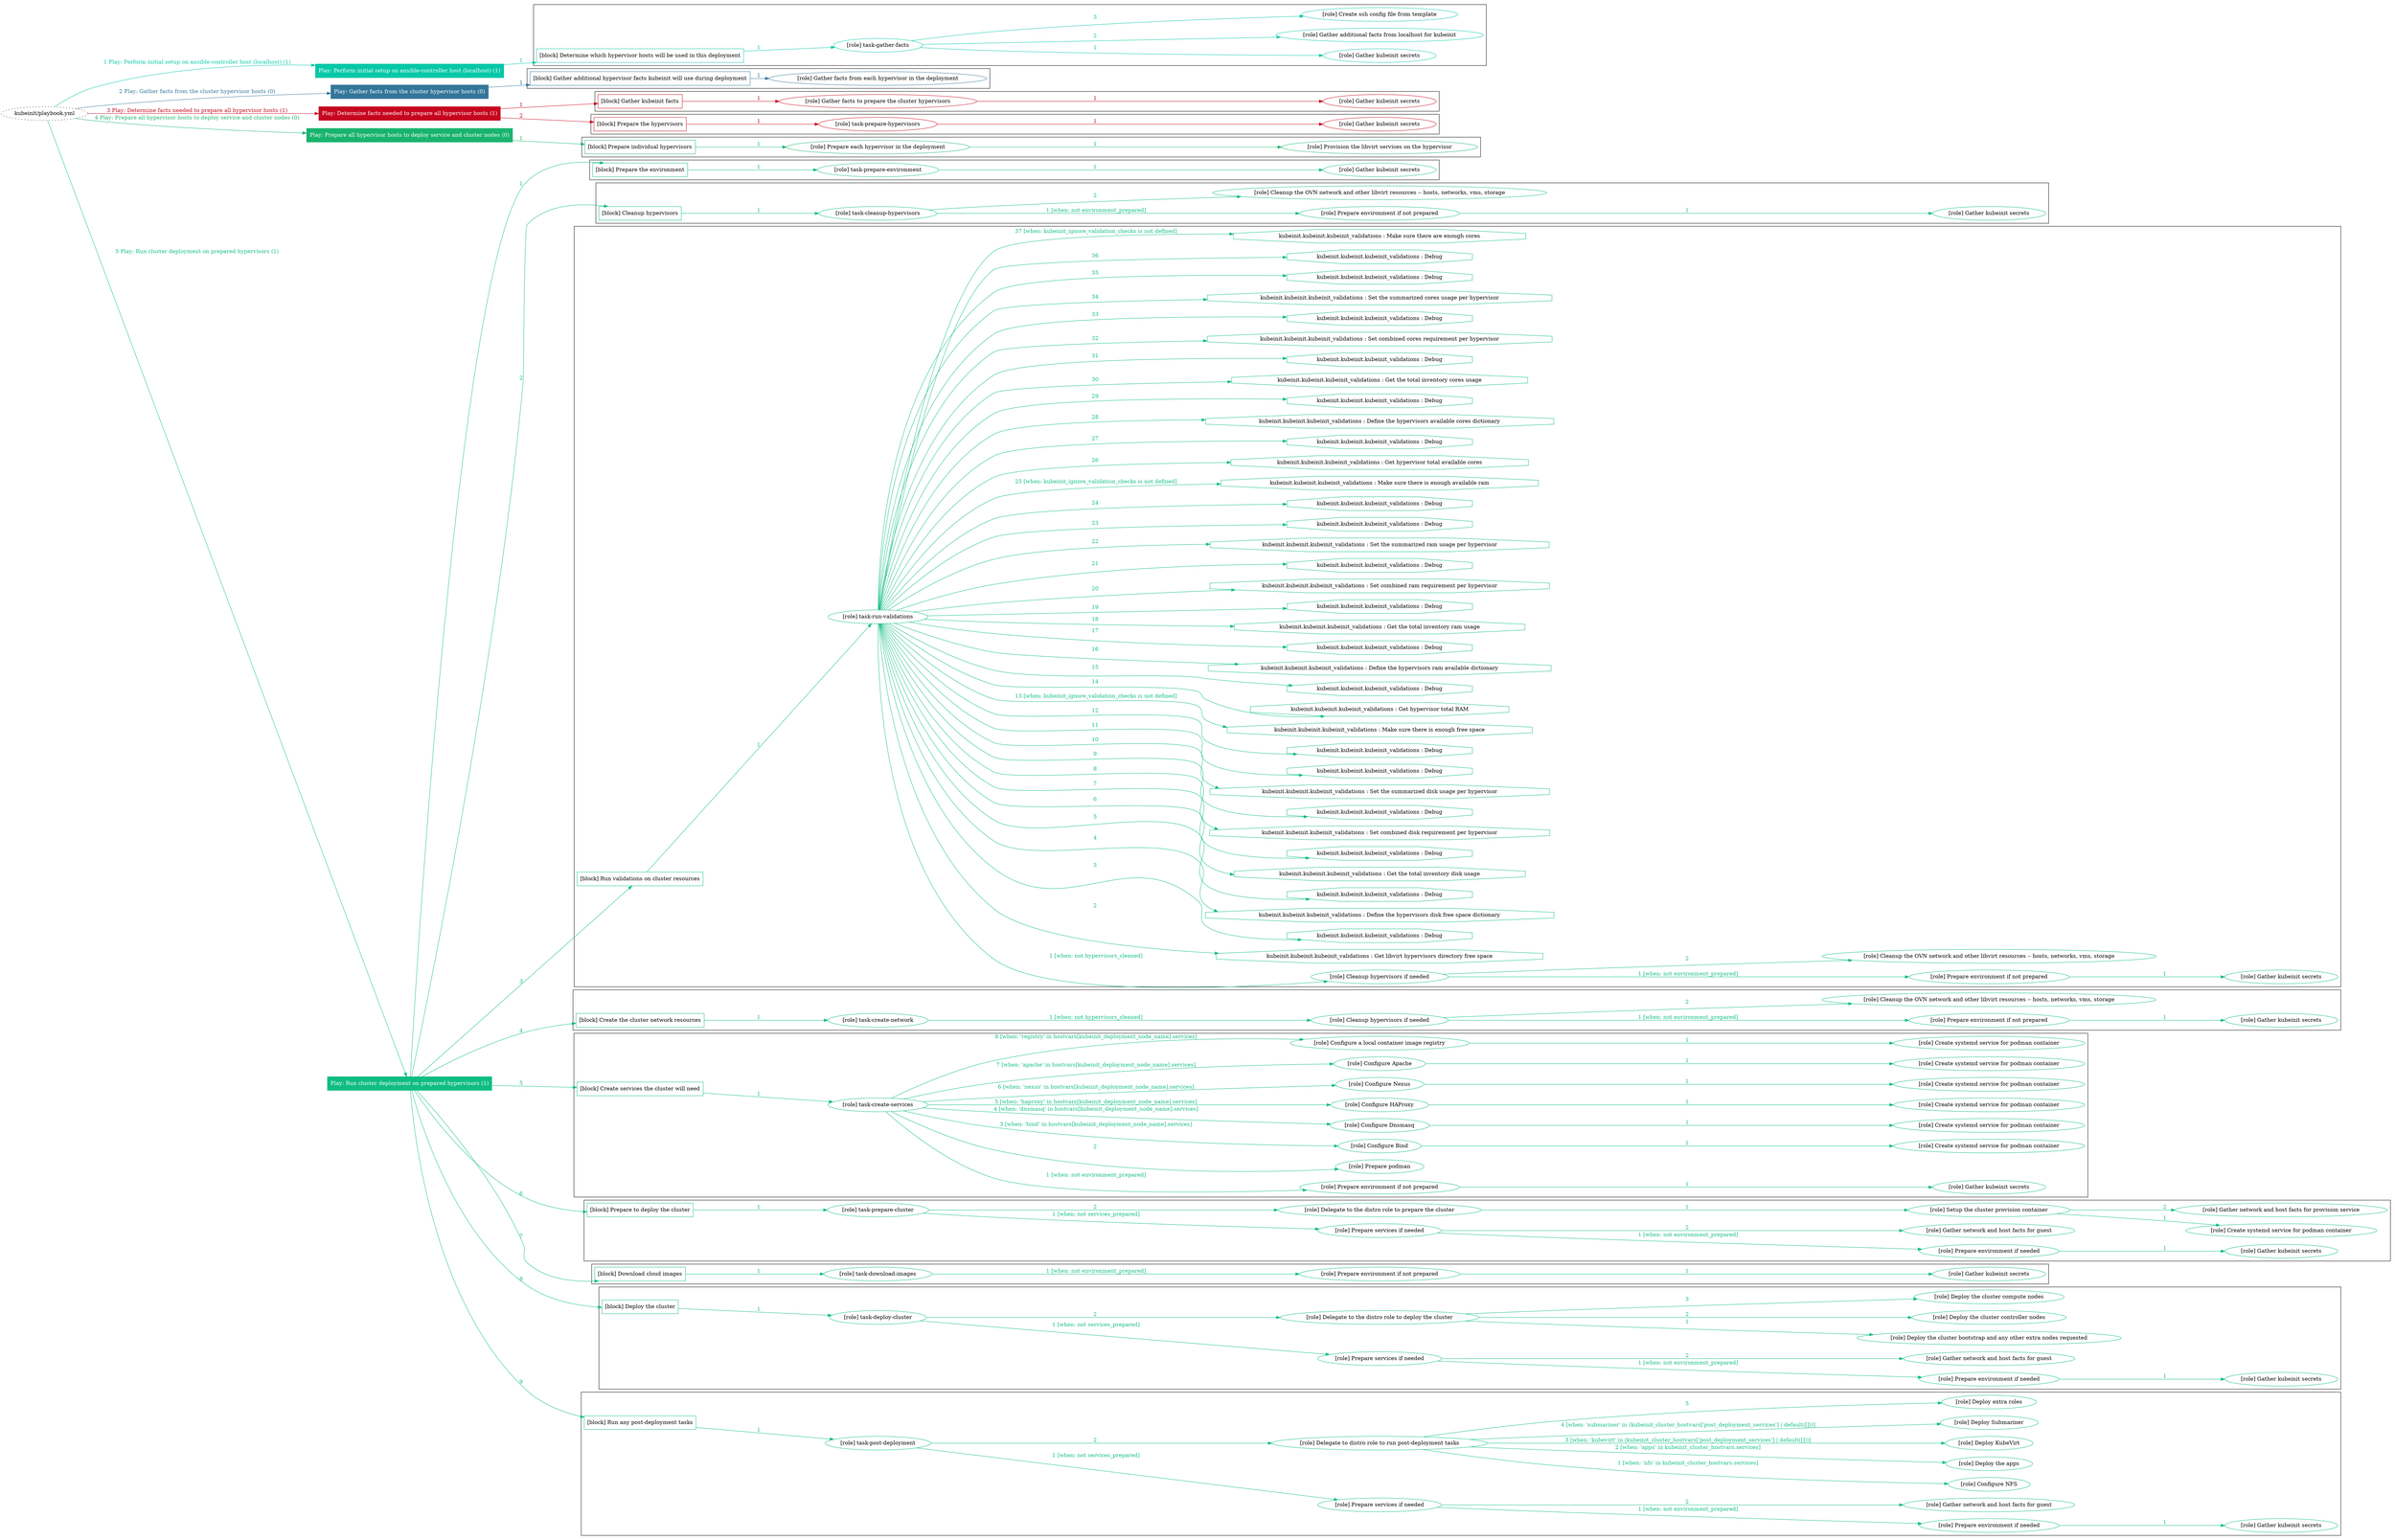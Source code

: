 digraph {
	graph [concentrate=true ordering=in rankdir=LR ratio=fill]
	edge [esep=5 sep=10]
	"kubeinit/playbook.yml" [URL="/home/runner/work/kubeinit/kubeinit/kubeinit/playbook.yml" id=playbook_c79a2188 style=dotted]
	"kubeinit/playbook.yml" -> play_89db158a [label="1 Play: Perform initial setup on ansible-controller host (localhost) (1)" color="#04c8a7" fontcolor="#04c8a7" id=edge_play_89db158a labeltooltip="1 Play: Perform initial setup on ansible-controller host (localhost) (1)" tooltip="1 Play: Perform initial setup on ansible-controller host (localhost) (1)"]
	subgraph "Play: Perform initial setup on ansible-controller host (localhost) (1)" {
		play_89db158a [label="Play: Perform initial setup on ansible-controller host (localhost) (1)" URL="/home/runner/work/kubeinit/kubeinit/kubeinit/playbook.yml" color="#04c8a7" fontcolor="#ffffff" id=play_89db158a shape=box style=filled tooltip=localhost]
		play_89db158a -> block_75fa6511 [label=1 color="#04c8a7" fontcolor="#04c8a7" id=edge_block_75fa6511 labeltooltip=1 tooltip=1]
		subgraph cluster_block_75fa6511 {
			block_75fa6511 [label="[block] Determine which hypervisor hosts will be used in this deployment" URL="/home/runner/work/kubeinit/kubeinit/kubeinit/playbook.yml" color="#04c8a7" id=block_75fa6511 labeltooltip="Determine which hypervisor hosts will be used in this deployment" shape=box tooltip="Determine which hypervisor hosts will be used in this deployment"]
			block_75fa6511 -> role_9e95b1e1 [label="1 " color="#04c8a7" fontcolor="#04c8a7" id=edge_role_9e95b1e1 labeltooltip="1 " tooltip="1 "]
			subgraph "task-gather-facts" {
				role_9e95b1e1 [label="[role] task-gather-facts" URL="/home/runner/work/kubeinit/kubeinit/kubeinit/playbook.yml" color="#04c8a7" id=role_9e95b1e1 tooltip="task-gather-facts"]
				role_9e95b1e1 -> role_3ba518ef [label="1 " color="#04c8a7" fontcolor="#04c8a7" id=edge_role_3ba518ef labeltooltip="1 " tooltip="1 "]
				subgraph "Gather kubeinit secrets" {
					role_3ba518ef [label="[role] Gather kubeinit secrets" URL="/home/runner/.ansible/collections/ansible_collections/kubeinit/kubeinit/roles/kubeinit_prepare/tasks/build_hypervisors_group.yml" color="#04c8a7" id=role_3ba518ef tooltip="Gather kubeinit secrets"]
				}
				role_9e95b1e1 -> role_c4e116e0 [label="2 " color="#04c8a7" fontcolor="#04c8a7" id=edge_role_c4e116e0 labeltooltip="2 " tooltip="2 "]
				subgraph "Gather additional facts from localhost for kubeinit" {
					role_c4e116e0 [label="[role] Gather additional facts from localhost for kubeinit" URL="/home/runner/.ansible/collections/ansible_collections/kubeinit/kubeinit/roles/kubeinit_prepare/tasks/build_hypervisors_group.yml" color="#04c8a7" id=role_c4e116e0 tooltip="Gather additional facts from localhost for kubeinit"]
				}
				role_9e95b1e1 -> role_b845bbaa [label="3 " color="#04c8a7" fontcolor="#04c8a7" id=edge_role_b845bbaa labeltooltip="3 " tooltip="3 "]
				subgraph "Create ssh config file from template" {
					role_b845bbaa [label="[role] Create ssh config file from template" URL="/home/runner/.ansible/collections/ansible_collections/kubeinit/kubeinit/roles/kubeinit_prepare/tasks/build_hypervisors_group.yml" color="#04c8a7" id=role_b845bbaa tooltip="Create ssh config file from template"]
				}
			}
		}
	}
	"kubeinit/playbook.yml" -> play_c59909d1 [label="2 Play: Gather facts from the cluster hypervisor hosts (0)" color="#337699" fontcolor="#337699" id=edge_play_c59909d1 labeltooltip="2 Play: Gather facts from the cluster hypervisor hosts (0)" tooltip="2 Play: Gather facts from the cluster hypervisor hosts (0)"]
	subgraph "Play: Gather facts from the cluster hypervisor hosts (0)" {
		play_c59909d1 [label="Play: Gather facts from the cluster hypervisor hosts (0)" URL="/home/runner/work/kubeinit/kubeinit/kubeinit/playbook.yml" color="#337699" fontcolor="#ffffff" id=play_c59909d1 shape=box style=filled tooltip="Play: Gather facts from the cluster hypervisor hosts (0)"]
		play_c59909d1 -> block_170e843d [label=1 color="#337699" fontcolor="#337699" id=edge_block_170e843d labeltooltip=1 tooltip=1]
		subgraph cluster_block_170e843d {
			block_170e843d [label="[block] Gather additional hypervisor facts kubeinit will use during deployment" URL="/home/runner/work/kubeinit/kubeinit/kubeinit/playbook.yml" color="#337699" id=block_170e843d labeltooltip="Gather additional hypervisor facts kubeinit will use during deployment" shape=box tooltip="Gather additional hypervisor facts kubeinit will use during deployment"]
			block_170e843d -> role_0b409550 [label="1 " color="#337699" fontcolor="#337699" id=edge_role_0b409550 labeltooltip="1 " tooltip="1 "]
			subgraph "Gather facts from each hypervisor in the deployment" {
				role_0b409550 [label="[role] Gather facts from each hypervisor in the deployment" URL="/home/runner/work/kubeinit/kubeinit/kubeinit/playbook.yml" color="#337699" id=role_0b409550 tooltip="Gather facts from each hypervisor in the deployment"]
			}
		}
	}
	"kubeinit/playbook.yml" -> play_db81e1cd [label="3 Play: Determine facts needed to prepare all hypervisor hosts (1)" color="#c6061e" fontcolor="#c6061e" id=edge_play_db81e1cd labeltooltip="3 Play: Determine facts needed to prepare all hypervisor hosts (1)" tooltip="3 Play: Determine facts needed to prepare all hypervisor hosts (1)"]
	subgraph "Play: Determine facts needed to prepare all hypervisor hosts (1)" {
		play_db81e1cd [label="Play: Determine facts needed to prepare all hypervisor hosts (1)" URL="/home/runner/work/kubeinit/kubeinit/kubeinit/playbook.yml" color="#c6061e" fontcolor="#ffffff" id=play_db81e1cd shape=box style=filled tooltip=localhost]
		play_db81e1cd -> block_eee28400 [label=1 color="#c6061e" fontcolor="#c6061e" id=edge_block_eee28400 labeltooltip=1 tooltip=1]
		subgraph cluster_block_eee28400 {
			block_eee28400 [label="[block] Gather kubeinit facts" URL="/home/runner/work/kubeinit/kubeinit/kubeinit/playbook.yml" color="#c6061e" id=block_eee28400 labeltooltip="Gather kubeinit facts" shape=box tooltip="Gather kubeinit facts"]
			block_eee28400 -> role_fef444d5 [label="1 " color="#c6061e" fontcolor="#c6061e" id=edge_role_fef444d5 labeltooltip="1 " tooltip="1 "]
			subgraph "Gather facts to prepare the cluster hypervisors" {
				role_fef444d5 [label="[role] Gather facts to prepare the cluster hypervisors" URL="/home/runner/work/kubeinit/kubeinit/kubeinit/playbook.yml" color="#c6061e" id=role_fef444d5 tooltip="Gather facts to prepare the cluster hypervisors"]
				role_fef444d5 -> role_f0740ca3 [label="1 " color="#c6061e" fontcolor="#c6061e" id=edge_role_f0740ca3 labeltooltip="1 " tooltip="1 "]
				subgraph "Gather kubeinit secrets" {
					role_f0740ca3 [label="[role] Gather kubeinit secrets" URL="/home/runner/.ansible/collections/ansible_collections/kubeinit/kubeinit/roles/kubeinit_prepare/tasks/gather_kubeinit_facts.yml" color="#c6061e" id=role_f0740ca3 tooltip="Gather kubeinit secrets"]
				}
			}
		}
		play_db81e1cd -> block_a9447959 [label=2 color="#c6061e" fontcolor="#c6061e" id=edge_block_a9447959 labeltooltip=2 tooltip=2]
		subgraph cluster_block_a9447959 {
			block_a9447959 [label="[block] Prepare the hypervisors" URL="/home/runner/work/kubeinit/kubeinit/kubeinit/playbook.yml" color="#c6061e" id=block_a9447959 labeltooltip="Prepare the hypervisors" shape=box tooltip="Prepare the hypervisors"]
			block_a9447959 -> role_3e374603 [label="1 " color="#c6061e" fontcolor="#c6061e" id=edge_role_3e374603 labeltooltip="1 " tooltip="1 "]
			subgraph "task-prepare-hypervisors" {
				role_3e374603 [label="[role] task-prepare-hypervisors" URL="/home/runner/work/kubeinit/kubeinit/kubeinit/playbook.yml" color="#c6061e" id=role_3e374603 tooltip="task-prepare-hypervisors"]
				role_3e374603 -> role_8d23c2a2 [label="1 " color="#c6061e" fontcolor="#c6061e" id=edge_role_8d23c2a2 labeltooltip="1 " tooltip="1 "]
				subgraph "Gather kubeinit secrets" {
					role_8d23c2a2 [label="[role] Gather kubeinit secrets" URL="/home/runner/.ansible/collections/ansible_collections/kubeinit/kubeinit/roles/kubeinit_prepare/tasks/gather_kubeinit_facts.yml" color="#c6061e" id=role_8d23c2a2 tooltip="Gather kubeinit secrets"]
				}
			}
		}
	}
	"kubeinit/playbook.yml" -> play_1a338f65 [label="4 Play: Prepare all hypervisor hosts to deploy service and cluster nodes (0)" color="#19b36d" fontcolor="#19b36d" id=edge_play_1a338f65 labeltooltip="4 Play: Prepare all hypervisor hosts to deploy service and cluster nodes (0)" tooltip="4 Play: Prepare all hypervisor hosts to deploy service and cluster nodes (0)"]
	subgraph "Play: Prepare all hypervisor hosts to deploy service and cluster nodes (0)" {
		play_1a338f65 [label="Play: Prepare all hypervisor hosts to deploy service and cluster nodes (0)" URL="/home/runner/work/kubeinit/kubeinit/kubeinit/playbook.yml" color="#19b36d" fontcolor="#ffffff" id=play_1a338f65 shape=box style=filled tooltip="Play: Prepare all hypervisor hosts to deploy service and cluster nodes (0)"]
		play_1a338f65 -> block_a5101be1 [label=1 color="#19b36d" fontcolor="#19b36d" id=edge_block_a5101be1 labeltooltip=1 tooltip=1]
		subgraph cluster_block_a5101be1 {
			block_a5101be1 [label="[block] Prepare individual hypervisors" URL="/home/runner/work/kubeinit/kubeinit/kubeinit/playbook.yml" color="#19b36d" id=block_a5101be1 labeltooltip="Prepare individual hypervisors" shape=box tooltip="Prepare individual hypervisors"]
			block_a5101be1 -> role_00edfd84 [label="1 " color="#19b36d" fontcolor="#19b36d" id=edge_role_00edfd84 labeltooltip="1 " tooltip="1 "]
			subgraph "Prepare each hypervisor in the deployment" {
				role_00edfd84 [label="[role] Prepare each hypervisor in the deployment" URL="/home/runner/work/kubeinit/kubeinit/kubeinit/playbook.yml" color="#19b36d" id=role_00edfd84 tooltip="Prepare each hypervisor in the deployment"]
				role_00edfd84 -> role_56abb919 [label="1 " color="#19b36d" fontcolor="#19b36d" id=edge_role_56abb919 labeltooltip="1 " tooltip="1 "]
				subgraph "Provision the libvirt services on the hypervisor" {
					role_56abb919 [label="[role] Provision the libvirt services on the hypervisor" URL="/home/runner/.ansible/collections/ansible_collections/kubeinit/kubeinit/roles/kubeinit_prepare/tasks/prepare_hypervisor.yml" color="#19b36d" id=role_56abb919 tooltip="Provision the libvirt services on the hypervisor"]
				}
			}
		}
	}
	"kubeinit/playbook.yml" -> play_49372781 [label="5 Play: Run cluster deployment on prepared hypervisors (1)" color="#0fbd81" fontcolor="#0fbd81" id=edge_play_49372781 labeltooltip="5 Play: Run cluster deployment on prepared hypervisors (1)" tooltip="5 Play: Run cluster deployment on prepared hypervisors (1)"]
	subgraph "Play: Run cluster deployment on prepared hypervisors (1)" {
		play_49372781 [label="Play: Run cluster deployment on prepared hypervisors (1)" URL="/home/runner/work/kubeinit/kubeinit/kubeinit/playbook.yml" color="#0fbd81" fontcolor="#ffffff" id=play_49372781 shape=box style=filled tooltip=localhost]
		play_49372781 -> block_5828fb13 [label=1 color="#0fbd81" fontcolor="#0fbd81" id=edge_block_5828fb13 labeltooltip=1 tooltip=1]
		subgraph cluster_block_5828fb13 {
			block_5828fb13 [label="[block] Prepare the environment" URL="/home/runner/work/kubeinit/kubeinit/kubeinit/playbook.yml" color="#0fbd81" id=block_5828fb13 labeltooltip="Prepare the environment" shape=box tooltip="Prepare the environment"]
			block_5828fb13 -> role_97e6b997 [label="1 " color="#0fbd81" fontcolor="#0fbd81" id=edge_role_97e6b997 labeltooltip="1 " tooltip="1 "]
			subgraph "task-prepare-environment" {
				role_97e6b997 [label="[role] task-prepare-environment" URL="/home/runner/work/kubeinit/kubeinit/kubeinit/playbook.yml" color="#0fbd81" id=role_97e6b997 tooltip="task-prepare-environment"]
				role_97e6b997 -> role_4ef04fc4 [label="1 " color="#0fbd81" fontcolor="#0fbd81" id=edge_role_4ef04fc4 labeltooltip="1 " tooltip="1 "]
				subgraph "Gather kubeinit secrets" {
					role_4ef04fc4 [label="[role] Gather kubeinit secrets" URL="/home/runner/.ansible/collections/ansible_collections/kubeinit/kubeinit/roles/kubeinit_prepare/tasks/gather_kubeinit_facts.yml" color="#0fbd81" id=role_4ef04fc4 tooltip="Gather kubeinit secrets"]
				}
			}
		}
		play_49372781 -> block_19bdd178 [label=2 color="#0fbd81" fontcolor="#0fbd81" id=edge_block_19bdd178 labeltooltip=2 tooltip=2]
		subgraph cluster_block_19bdd178 {
			block_19bdd178 [label="[block] Cleanup hypervisors" URL="/home/runner/work/kubeinit/kubeinit/kubeinit/playbook.yml" color="#0fbd81" id=block_19bdd178 labeltooltip="Cleanup hypervisors" shape=box tooltip="Cleanup hypervisors"]
			block_19bdd178 -> role_02514760 [label="1 " color="#0fbd81" fontcolor="#0fbd81" id=edge_role_02514760 labeltooltip="1 " tooltip="1 "]
			subgraph "task-cleanup-hypervisors" {
				role_02514760 [label="[role] task-cleanup-hypervisors" URL="/home/runner/work/kubeinit/kubeinit/kubeinit/playbook.yml" color="#0fbd81" id=role_02514760 tooltip="task-cleanup-hypervisors"]
				role_02514760 -> role_807d4b48 [label="1 [when: not environment_prepared]" color="#0fbd81" fontcolor="#0fbd81" id=edge_role_807d4b48 labeltooltip="1 [when: not environment_prepared]" tooltip="1 [when: not environment_prepared]"]
				subgraph "Prepare environment if not prepared" {
					role_807d4b48 [label="[role] Prepare environment if not prepared" URL="/home/runner/.ansible/collections/ansible_collections/kubeinit/kubeinit/roles/kubeinit_prepare/tasks/cleanup_hypervisors.yml" color="#0fbd81" id=role_807d4b48 tooltip="Prepare environment if not prepared"]
					role_807d4b48 -> role_e90afa66 [label="1 " color="#0fbd81" fontcolor="#0fbd81" id=edge_role_e90afa66 labeltooltip="1 " tooltip="1 "]
					subgraph "Gather kubeinit secrets" {
						role_e90afa66 [label="[role] Gather kubeinit secrets" URL="/home/runner/.ansible/collections/ansible_collections/kubeinit/kubeinit/roles/kubeinit_prepare/tasks/gather_kubeinit_facts.yml" color="#0fbd81" id=role_e90afa66 tooltip="Gather kubeinit secrets"]
					}
				}
				role_02514760 -> role_9264d0dc [label="2 " color="#0fbd81" fontcolor="#0fbd81" id=edge_role_9264d0dc labeltooltip="2 " tooltip="2 "]
				subgraph "Cleanup the OVN network and other libvirt resources -- hosts, networks, vms, storage" {
					role_9264d0dc [label="[role] Cleanup the OVN network and other libvirt resources -- hosts, networks, vms, storage" URL="/home/runner/.ansible/collections/ansible_collections/kubeinit/kubeinit/roles/kubeinit_prepare/tasks/cleanup_hypervisors.yml" color="#0fbd81" id=role_9264d0dc tooltip="Cleanup the OVN network and other libvirt resources -- hosts, networks, vms, storage"]
				}
			}
		}
		play_49372781 -> block_ac2d1385 [label=3 color="#0fbd81" fontcolor="#0fbd81" id=edge_block_ac2d1385 labeltooltip=3 tooltip=3]
		subgraph cluster_block_ac2d1385 {
			block_ac2d1385 [label="[block] Run validations on cluster resources" URL="/home/runner/work/kubeinit/kubeinit/kubeinit/playbook.yml" color="#0fbd81" id=block_ac2d1385 labeltooltip="Run validations on cluster resources" shape=box tooltip="Run validations on cluster resources"]
			block_ac2d1385 -> role_1476a16f [label="1 " color="#0fbd81" fontcolor="#0fbd81" id=edge_role_1476a16f labeltooltip="1 " tooltip="1 "]
			subgraph "task-run-validations" {
				role_1476a16f [label="[role] task-run-validations" URL="/home/runner/work/kubeinit/kubeinit/kubeinit/playbook.yml" color="#0fbd81" id=role_1476a16f tooltip="task-run-validations"]
				role_1476a16f -> role_dae69693 [label="1 [when: not hypervisors_cleaned]" color="#0fbd81" fontcolor="#0fbd81" id=edge_role_dae69693 labeltooltip="1 [when: not hypervisors_cleaned]" tooltip="1 [when: not hypervisors_cleaned]"]
				subgraph "Cleanup hypervisors if needed" {
					role_dae69693 [label="[role] Cleanup hypervisors if needed" URL="/home/runner/.ansible/collections/ansible_collections/kubeinit/kubeinit/roles/kubeinit_validations/tasks/main.yml" color="#0fbd81" id=role_dae69693 tooltip="Cleanup hypervisors if needed"]
					role_dae69693 -> role_41774e5a [label="1 [when: not environment_prepared]" color="#0fbd81" fontcolor="#0fbd81" id=edge_role_41774e5a labeltooltip="1 [when: not environment_prepared]" tooltip="1 [when: not environment_prepared]"]
					subgraph "Prepare environment if not prepared" {
						role_41774e5a [label="[role] Prepare environment if not prepared" URL="/home/runner/.ansible/collections/ansible_collections/kubeinit/kubeinit/roles/kubeinit_prepare/tasks/cleanup_hypervisors.yml" color="#0fbd81" id=role_41774e5a tooltip="Prepare environment if not prepared"]
						role_41774e5a -> role_9f7183c2 [label="1 " color="#0fbd81" fontcolor="#0fbd81" id=edge_role_9f7183c2 labeltooltip="1 " tooltip="1 "]
						subgraph "Gather kubeinit secrets" {
							role_9f7183c2 [label="[role] Gather kubeinit secrets" URL="/home/runner/.ansible/collections/ansible_collections/kubeinit/kubeinit/roles/kubeinit_prepare/tasks/gather_kubeinit_facts.yml" color="#0fbd81" id=role_9f7183c2 tooltip="Gather kubeinit secrets"]
						}
					}
					role_dae69693 -> role_728598fc [label="2 " color="#0fbd81" fontcolor="#0fbd81" id=edge_role_728598fc labeltooltip="2 " tooltip="2 "]
					subgraph "Cleanup the OVN network and other libvirt resources -- hosts, networks, vms, storage" {
						role_728598fc [label="[role] Cleanup the OVN network and other libvirt resources -- hosts, networks, vms, storage" URL="/home/runner/.ansible/collections/ansible_collections/kubeinit/kubeinit/roles/kubeinit_prepare/tasks/cleanup_hypervisors.yml" color="#0fbd81" id=role_728598fc tooltip="Cleanup the OVN network and other libvirt resources -- hosts, networks, vms, storage"]
					}
				}
				task_a117c3ba [label="kubeinit.kubeinit.kubeinit_validations : Get libvirt hypervisors directory free space" URL="/home/runner/.ansible/collections/ansible_collections/kubeinit/kubeinit/roles/kubeinit_validations/tasks/10_libvirt_free_space.yml" color="#0fbd81" id=task_a117c3ba shape=octagon tooltip="kubeinit.kubeinit.kubeinit_validations : Get libvirt hypervisors directory free space"]
				role_1476a16f -> task_a117c3ba [label="2 " color="#0fbd81" fontcolor="#0fbd81" id=edge_task_a117c3ba labeltooltip="2 " tooltip="2 "]
				task_bd41c974 [label="kubeinit.kubeinit.kubeinit_validations : Debug" URL="/home/runner/.ansible/collections/ansible_collections/kubeinit/kubeinit/roles/kubeinit_validations/tasks/10_libvirt_free_space.yml" color="#0fbd81" id=task_bd41c974 shape=octagon tooltip="kubeinit.kubeinit.kubeinit_validations : Debug"]
				role_1476a16f -> task_bd41c974 [label="3 " color="#0fbd81" fontcolor="#0fbd81" id=edge_task_bd41c974 labeltooltip="3 " tooltip="3 "]
				task_c1266cad [label="kubeinit.kubeinit.kubeinit_validations : Define the hypervisors disk free space dictionary" URL="/home/runner/.ansible/collections/ansible_collections/kubeinit/kubeinit/roles/kubeinit_validations/tasks/10_libvirt_free_space.yml" color="#0fbd81" id=task_c1266cad shape=octagon tooltip="kubeinit.kubeinit.kubeinit_validations : Define the hypervisors disk free space dictionary"]
				role_1476a16f -> task_c1266cad [label="4 " color="#0fbd81" fontcolor="#0fbd81" id=edge_task_c1266cad labeltooltip="4 " tooltip="4 "]
				task_ded841c8 [label="kubeinit.kubeinit.kubeinit_validations : Debug" URL="/home/runner/.ansible/collections/ansible_collections/kubeinit/kubeinit/roles/kubeinit_validations/tasks/10_libvirt_free_space.yml" color="#0fbd81" id=task_ded841c8 shape=octagon tooltip="kubeinit.kubeinit.kubeinit_validations : Debug"]
				role_1476a16f -> task_ded841c8 [label="5 " color="#0fbd81" fontcolor="#0fbd81" id=edge_task_ded841c8 labeltooltip="5 " tooltip="5 "]
				task_80437b3d [label="kubeinit.kubeinit.kubeinit_validations : Get the total inventory disk usage" URL="/home/runner/.ansible/collections/ansible_collections/kubeinit/kubeinit/roles/kubeinit_validations/tasks/10_libvirt_free_space.yml" color="#0fbd81" id=task_80437b3d shape=octagon tooltip="kubeinit.kubeinit.kubeinit_validations : Get the total inventory disk usage"]
				role_1476a16f -> task_80437b3d [label="6 " color="#0fbd81" fontcolor="#0fbd81" id=edge_task_80437b3d labeltooltip="6 " tooltip="6 "]
				task_32d26529 [label="kubeinit.kubeinit.kubeinit_validations : Debug" URL="/home/runner/.ansible/collections/ansible_collections/kubeinit/kubeinit/roles/kubeinit_validations/tasks/10_libvirt_free_space.yml" color="#0fbd81" id=task_32d26529 shape=octagon tooltip="kubeinit.kubeinit.kubeinit_validations : Debug"]
				role_1476a16f -> task_32d26529 [label="7 " color="#0fbd81" fontcolor="#0fbd81" id=edge_task_32d26529 labeltooltip="7 " tooltip="7 "]
				task_4574791c [label="kubeinit.kubeinit.kubeinit_validations : Set combined disk requirement per hypervisor" URL="/home/runner/.ansible/collections/ansible_collections/kubeinit/kubeinit/roles/kubeinit_validations/tasks/10_libvirt_free_space.yml" color="#0fbd81" id=task_4574791c shape=octagon tooltip="kubeinit.kubeinit.kubeinit_validations : Set combined disk requirement per hypervisor"]
				role_1476a16f -> task_4574791c [label="8 " color="#0fbd81" fontcolor="#0fbd81" id=edge_task_4574791c labeltooltip="8 " tooltip="8 "]
				task_39615313 [label="kubeinit.kubeinit.kubeinit_validations : Debug" URL="/home/runner/.ansible/collections/ansible_collections/kubeinit/kubeinit/roles/kubeinit_validations/tasks/10_libvirt_free_space.yml" color="#0fbd81" id=task_39615313 shape=octagon tooltip="kubeinit.kubeinit.kubeinit_validations : Debug"]
				role_1476a16f -> task_39615313 [label="9 " color="#0fbd81" fontcolor="#0fbd81" id=edge_task_39615313 labeltooltip="9 " tooltip="9 "]
				task_f227b0ea [label="kubeinit.kubeinit.kubeinit_validations : Set the summarized disk usage per hypervisor" URL="/home/runner/.ansible/collections/ansible_collections/kubeinit/kubeinit/roles/kubeinit_validations/tasks/10_libvirt_free_space.yml" color="#0fbd81" id=task_f227b0ea shape=octagon tooltip="kubeinit.kubeinit.kubeinit_validations : Set the summarized disk usage per hypervisor"]
				role_1476a16f -> task_f227b0ea [label="10 " color="#0fbd81" fontcolor="#0fbd81" id=edge_task_f227b0ea labeltooltip="10 " tooltip="10 "]
				task_b4b196c3 [label="kubeinit.kubeinit.kubeinit_validations : Debug" URL="/home/runner/.ansible/collections/ansible_collections/kubeinit/kubeinit/roles/kubeinit_validations/tasks/10_libvirt_free_space.yml" color="#0fbd81" id=task_b4b196c3 shape=octagon tooltip="kubeinit.kubeinit.kubeinit_validations : Debug"]
				role_1476a16f -> task_b4b196c3 [label="11 " color="#0fbd81" fontcolor="#0fbd81" id=edge_task_b4b196c3 labeltooltip="11 " tooltip="11 "]
				task_370aeac6 [label="kubeinit.kubeinit.kubeinit_validations : Debug" URL="/home/runner/.ansible/collections/ansible_collections/kubeinit/kubeinit/roles/kubeinit_validations/tasks/10_libvirt_free_space.yml" color="#0fbd81" id=task_370aeac6 shape=octagon tooltip="kubeinit.kubeinit.kubeinit_validations : Debug"]
				role_1476a16f -> task_370aeac6 [label="12 " color="#0fbd81" fontcolor="#0fbd81" id=edge_task_370aeac6 labeltooltip="12 " tooltip="12 "]
				task_f4f93e5b [label="kubeinit.kubeinit.kubeinit_validations : Make sure there is enough free space" URL="/home/runner/.ansible/collections/ansible_collections/kubeinit/kubeinit/roles/kubeinit_validations/tasks/10_libvirt_free_space.yml" color="#0fbd81" id=task_f4f93e5b shape=octagon tooltip="kubeinit.kubeinit.kubeinit_validations : Make sure there is enough free space"]
				role_1476a16f -> task_f4f93e5b [label="13 [when: kubeinit_ignore_validation_checks is not defined]" color="#0fbd81" fontcolor="#0fbd81" id=edge_task_f4f93e5b labeltooltip="13 [when: kubeinit_ignore_validation_checks is not defined]" tooltip="13 [when: kubeinit_ignore_validation_checks is not defined]"]
				task_d2f186e7 [label="kubeinit.kubeinit.kubeinit_validations : Get hypervisor total RAM" URL="/home/runner/.ansible/collections/ansible_collections/kubeinit/kubeinit/roles/kubeinit_validations/tasks/20_libvirt_available_ram.yml" color="#0fbd81" id=task_d2f186e7 shape=octagon tooltip="kubeinit.kubeinit.kubeinit_validations : Get hypervisor total RAM"]
				role_1476a16f -> task_d2f186e7 [label="14 " color="#0fbd81" fontcolor="#0fbd81" id=edge_task_d2f186e7 labeltooltip="14 " tooltip="14 "]
				task_bb0db529 [label="kubeinit.kubeinit.kubeinit_validations : Debug" URL="/home/runner/.ansible/collections/ansible_collections/kubeinit/kubeinit/roles/kubeinit_validations/tasks/20_libvirt_available_ram.yml" color="#0fbd81" id=task_bb0db529 shape=octagon tooltip="kubeinit.kubeinit.kubeinit_validations : Debug"]
				role_1476a16f -> task_bb0db529 [label="15 " color="#0fbd81" fontcolor="#0fbd81" id=edge_task_bb0db529 labeltooltip="15 " tooltip="15 "]
				task_cde645b9 [label="kubeinit.kubeinit.kubeinit_validations : Define the hypervisors ram available dictionary" URL="/home/runner/.ansible/collections/ansible_collections/kubeinit/kubeinit/roles/kubeinit_validations/tasks/20_libvirt_available_ram.yml" color="#0fbd81" id=task_cde645b9 shape=octagon tooltip="kubeinit.kubeinit.kubeinit_validations : Define the hypervisors ram available dictionary"]
				role_1476a16f -> task_cde645b9 [label="16 " color="#0fbd81" fontcolor="#0fbd81" id=edge_task_cde645b9 labeltooltip="16 " tooltip="16 "]
				task_330dbc41 [label="kubeinit.kubeinit.kubeinit_validations : Debug" URL="/home/runner/.ansible/collections/ansible_collections/kubeinit/kubeinit/roles/kubeinit_validations/tasks/20_libvirt_available_ram.yml" color="#0fbd81" id=task_330dbc41 shape=octagon tooltip="kubeinit.kubeinit.kubeinit_validations : Debug"]
				role_1476a16f -> task_330dbc41 [label="17 " color="#0fbd81" fontcolor="#0fbd81" id=edge_task_330dbc41 labeltooltip="17 " tooltip="17 "]
				task_29ab70f3 [label="kubeinit.kubeinit.kubeinit_validations : Get the total inventory ram usage" URL="/home/runner/.ansible/collections/ansible_collections/kubeinit/kubeinit/roles/kubeinit_validations/tasks/20_libvirt_available_ram.yml" color="#0fbd81" id=task_29ab70f3 shape=octagon tooltip="kubeinit.kubeinit.kubeinit_validations : Get the total inventory ram usage"]
				role_1476a16f -> task_29ab70f3 [label="18 " color="#0fbd81" fontcolor="#0fbd81" id=edge_task_29ab70f3 labeltooltip="18 " tooltip="18 "]
				task_4b9fbccb [label="kubeinit.kubeinit.kubeinit_validations : Debug" URL="/home/runner/.ansible/collections/ansible_collections/kubeinit/kubeinit/roles/kubeinit_validations/tasks/20_libvirt_available_ram.yml" color="#0fbd81" id=task_4b9fbccb shape=octagon tooltip="kubeinit.kubeinit.kubeinit_validations : Debug"]
				role_1476a16f -> task_4b9fbccb [label="19 " color="#0fbd81" fontcolor="#0fbd81" id=edge_task_4b9fbccb labeltooltip="19 " tooltip="19 "]
				task_0bdad15f [label="kubeinit.kubeinit.kubeinit_validations : Set combined ram requirement per hypervisor" URL="/home/runner/.ansible/collections/ansible_collections/kubeinit/kubeinit/roles/kubeinit_validations/tasks/20_libvirt_available_ram.yml" color="#0fbd81" id=task_0bdad15f shape=octagon tooltip="kubeinit.kubeinit.kubeinit_validations : Set combined ram requirement per hypervisor"]
				role_1476a16f -> task_0bdad15f [label="20 " color="#0fbd81" fontcolor="#0fbd81" id=edge_task_0bdad15f labeltooltip="20 " tooltip="20 "]
				task_4385f9c4 [label="kubeinit.kubeinit.kubeinit_validations : Debug" URL="/home/runner/.ansible/collections/ansible_collections/kubeinit/kubeinit/roles/kubeinit_validations/tasks/20_libvirt_available_ram.yml" color="#0fbd81" id=task_4385f9c4 shape=octagon tooltip="kubeinit.kubeinit.kubeinit_validations : Debug"]
				role_1476a16f -> task_4385f9c4 [label="21 " color="#0fbd81" fontcolor="#0fbd81" id=edge_task_4385f9c4 labeltooltip="21 " tooltip="21 "]
				task_1f1f0f57 [label="kubeinit.kubeinit.kubeinit_validations : Set the summarized ram usage per hypervisor" URL="/home/runner/.ansible/collections/ansible_collections/kubeinit/kubeinit/roles/kubeinit_validations/tasks/20_libvirt_available_ram.yml" color="#0fbd81" id=task_1f1f0f57 shape=octagon tooltip="kubeinit.kubeinit.kubeinit_validations : Set the summarized ram usage per hypervisor"]
				role_1476a16f -> task_1f1f0f57 [label="22 " color="#0fbd81" fontcolor="#0fbd81" id=edge_task_1f1f0f57 labeltooltip="22 " tooltip="22 "]
				task_730f4929 [label="kubeinit.kubeinit.kubeinit_validations : Debug" URL="/home/runner/.ansible/collections/ansible_collections/kubeinit/kubeinit/roles/kubeinit_validations/tasks/20_libvirt_available_ram.yml" color="#0fbd81" id=task_730f4929 shape=octagon tooltip="kubeinit.kubeinit.kubeinit_validations : Debug"]
				role_1476a16f -> task_730f4929 [label="23 " color="#0fbd81" fontcolor="#0fbd81" id=edge_task_730f4929 labeltooltip="23 " tooltip="23 "]
				task_d8860572 [label="kubeinit.kubeinit.kubeinit_validations : Debug" URL="/home/runner/.ansible/collections/ansible_collections/kubeinit/kubeinit/roles/kubeinit_validations/tasks/20_libvirt_available_ram.yml" color="#0fbd81" id=task_d8860572 shape=octagon tooltip="kubeinit.kubeinit.kubeinit_validations : Debug"]
				role_1476a16f -> task_d8860572 [label="24 " color="#0fbd81" fontcolor="#0fbd81" id=edge_task_d8860572 labeltooltip="24 " tooltip="24 "]
				task_72adb7d1 [label="kubeinit.kubeinit.kubeinit_validations : Make sure there is enough available ram" URL="/home/runner/.ansible/collections/ansible_collections/kubeinit/kubeinit/roles/kubeinit_validations/tasks/20_libvirt_available_ram.yml" color="#0fbd81" id=task_72adb7d1 shape=octagon tooltip="kubeinit.kubeinit.kubeinit_validations : Make sure there is enough available ram"]
				role_1476a16f -> task_72adb7d1 [label="25 [when: kubeinit_ignore_validation_checks is not defined]" color="#0fbd81" fontcolor="#0fbd81" id=edge_task_72adb7d1 labeltooltip="25 [when: kubeinit_ignore_validation_checks is not defined]" tooltip="25 [when: kubeinit_ignore_validation_checks is not defined]"]
				task_4c519b40 [label="kubeinit.kubeinit.kubeinit_validations : Get hypervisor total available cores" URL="/home/runner/.ansible/collections/ansible_collections/kubeinit/kubeinit/roles/kubeinit_validations/tasks/30_libvirt_check_cpu_cores.yml" color="#0fbd81" id=task_4c519b40 shape=octagon tooltip="kubeinit.kubeinit.kubeinit_validations : Get hypervisor total available cores"]
				role_1476a16f -> task_4c519b40 [label="26 " color="#0fbd81" fontcolor="#0fbd81" id=edge_task_4c519b40 labeltooltip="26 " tooltip="26 "]
				task_a5c19298 [label="kubeinit.kubeinit.kubeinit_validations : Debug" URL="/home/runner/.ansible/collections/ansible_collections/kubeinit/kubeinit/roles/kubeinit_validations/tasks/30_libvirt_check_cpu_cores.yml" color="#0fbd81" id=task_a5c19298 shape=octagon tooltip="kubeinit.kubeinit.kubeinit_validations : Debug"]
				role_1476a16f -> task_a5c19298 [label="27 " color="#0fbd81" fontcolor="#0fbd81" id=edge_task_a5c19298 labeltooltip="27 " tooltip="27 "]
				task_3939fc45 [label="kubeinit.kubeinit.kubeinit_validations : Define the hypervisors available cores dictionary" URL="/home/runner/.ansible/collections/ansible_collections/kubeinit/kubeinit/roles/kubeinit_validations/tasks/30_libvirt_check_cpu_cores.yml" color="#0fbd81" id=task_3939fc45 shape=octagon tooltip="kubeinit.kubeinit.kubeinit_validations : Define the hypervisors available cores dictionary"]
				role_1476a16f -> task_3939fc45 [label="28 " color="#0fbd81" fontcolor="#0fbd81" id=edge_task_3939fc45 labeltooltip="28 " tooltip="28 "]
				task_e91e7180 [label="kubeinit.kubeinit.kubeinit_validations : Debug" URL="/home/runner/.ansible/collections/ansible_collections/kubeinit/kubeinit/roles/kubeinit_validations/tasks/30_libvirt_check_cpu_cores.yml" color="#0fbd81" id=task_e91e7180 shape=octagon tooltip="kubeinit.kubeinit.kubeinit_validations : Debug"]
				role_1476a16f -> task_e91e7180 [label="29 " color="#0fbd81" fontcolor="#0fbd81" id=edge_task_e91e7180 labeltooltip="29 " tooltip="29 "]
				task_60afb9c5 [label="kubeinit.kubeinit.kubeinit_validations : Get the total inventory cores usage" URL="/home/runner/.ansible/collections/ansible_collections/kubeinit/kubeinit/roles/kubeinit_validations/tasks/30_libvirt_check_cpu_cores.yml" color="#0fbd81" id=task_60afb9c5 shape=octagon tooltip="kubeinit.kubeinit.kubeinit_validations : Get the total inventory cores usage"]
				role_1476a16f -> task_60afb9c5 [label="30 " color="#0fbd81" fontcolor="#0fbd81" id=edge_task_60afb9c5 labeltooltip="30 " tooltip="30 "]
				task_0363e1cb [label="kubeinit.kubeinit.kubeinit_validations : Debug" URL="/home/runner/.ansible/collections/ansible_collections/kubeinit/kubeinit/roles/kubeinit_validations/tasks/30_libvirt_check_cpu_cores.yml" color="#0fbd81" id=task_0363e1cb shape=octagon tooltip="kubeinit.kubeinit.kubeinit_validations : Debug"]
				role_1476a16f -> task_0363e1cb [label="31 " color="#0fbd81" fontcolor="#0fbd81" id=edge_task_0363e1cb labeltooltip="31 " tooltip="31 "]
				task_e3f0bbc0 [label="kubeinit.kubeinit.kubeinit_validations : Set combined cores requirement per hypervisor" URL="/home/runner/.ansible/collections/ansible_collections/kubeinit/kubeinit/roles/kubeinit_validations/tasks/30_libvirt_check_cpu_cores.yml" color="#0fbd81" id=task_e3f0bbc0 shape=octagon tooltip="kubeinit.kubeinit.kubeinit_validations : Set combined cores requirement per hypervisor"]
				role_1476a16f -> task_e3f0bbc0 [label="32 " color="#0fbd81" fontcolor="#0fbd81" id=edge_task_e3f0bbc0 labeltooltip="32 " tooltip="32 "]
				task_4ff17c98 [label="kubeinit.kubeinit.kubeinit_validations : Debug" URL="/home/runner/.ansible/collections/ansible_collections/kubeinit/kubeinit/roles/kubeinit_validations/tasks/30_libvirt_check_cpu_cores.yml" color="#0fbd81" id=task_4ff17c98 shape=octagon tooltip="kubeinit.kubeinit.kubeinit_validations : Debug"]
				role_1476a16f -> task_4ff17c98 [label="33 " color="#0fbd81" fontcolor="#0fbd81" id=edge_task_4ff17c98 labeltooltip="33 " tooltip="33 "]
				task_bfe7de43 [label="kubeinit.kubeinit.kubeinit_validations : Set the summarized cores usage per hypervisor" URL="/home/runner/.ansible/collections/ansible_collections/kubeinit/kubeinit/roles/kubeinit_validations/tasks/30_libvirt_check_cpu_cores.yml" color="#0fbd81" id=task_bfe7de43 shape=octagon tooltip="kubeinit.kubeinit.kubeinit_validations : Set the summarized cores usage per hypervisor"]
				role_1476a16f -> task_bfe7de43 [label="34 " color="#0fbd81" fontcolor="#0fbd81" id=edge_task_bfe7de43 labeltooltip="34 " tooltip="34 "]
				task_c497a0cd [label="kubeinit.kubeinit.kubeinit_validations : Debug" URL="/home/runner/.ansible/collections/ansible_collections/kubeinit/kubeinit/roles/kubeinit_validations/tasks/30_libvirt_check_cpu_cores.yml" color="#0fbd81" id=task_c497a0cd shape=octagon tooltip="kubeinit.kubeinit.kubeinit_validations : Debug"]
				role_1476a16f -> task_c497a0cd [label="35 " color="#0fbd81" fontcolor="#0fbd81" id=edge_task_c497a0cd labeltooltip="35 " tooltip="35 "]
				task_bb8c8fa7 [label="kubeinit.kubeinit.kubeinit_validations : Debug" URL="/home/runner/.ansible/collections/ansible_collections/kubeinit/kubeinit/roles/kubeinit_validations/tasks/30_libvirt_check_cpu_cores.yml" color="#0fbd81" id=task_bb8c8fa7 shape=octagon tooltip="kubeinit.kubeinit.kubeinit_validations : Debug"]
				role_1476a16f -> task_bb8c8fa7 [label="36 " color="#0fbd81" fontcolor="#0fbd81" id=edge_task_bb8c8fa7 labeltooltip="36 " tooltip="36 "]
				task_581ee01e [label="kubeinit.kubeinit.kubeinit_validations : Make sure there are enough cores" URL="/home/runner/.ansible/collections/ansible_collections/kubeinit/kubeinit/roles/kubeinit_validations/tasks/30_libvirt_check_cpu_cores.yml" color="#0fbd81" id=task_581ee01e shape=octagon tooltip="kubeinit.kubeinit.kubeinit_validations : Make sure there are enough cores"]
				role_1476a16f -> task_581ee01e [label="37 [when: kubeinit_ignore_validation_checks is not defined]" color="#0fbd81" fontcolor="#0fbd81" id=edge_task_581ee01e labeltooltip="37 [when: kubeinit_ignore_validation_checks is not defined]" tooltip="37 [when: kubeinit_ignore_validation_checks is not defined]"]
			}
		}
		play_49372781 -> block_99576f98 [label=4 color="#0fbd81" fontcolor="#0fbd81" id=edge_block_99576f98 labeltooltip=4 tooltip=4]
		subgraph cluster_block_99576f98 {
			block_99576f98 [label="[block] Create the cluster network resources" URL="/home/runner/work/kubeinit/kubeinit/kubeinit/playbook.yml" color="#0fbd81" id=block_99576f98 labeltooltip="Create the cluster network resources" shape=box tooltip="Create the cluster network resources"]
			block_99576f98 -> role_91c8868c [label="1 " color="#0fbd81" fontcolor="#0fbd81" id=edge_role_91c8868c labeltooltip="1 " tooltip="1 "]
			subgraph "task-create-network" {
				role_91c8868c [label="[role] task-create-network" URL="/home/runner/work/kubeinit/kubeinit/kubeinit/playbook.yml" color="#0fbd81" id=role_91c8868c tooltip="task-create-network"]
				role_91c8868c -> role_25fa7682 [label="1 [when: not hypervisors_cleaned]" color="#0fbd81" fontcolor="#0fbd81" id=edge_role_25fa7682 labeltooltip="1 [when: not hypervisors_cleaned]" tooltip="1 [when: not hypervisors_cleaned]"]
				subgraph "Cleanup hypervisors if needed" {
					role_25fa7682 [label="[role] Cleanup hypervisors if needed" URL="/home/runner/.ansible/collections/ansible_collections/kubeinit/kubeinit/roles/kubeinit_libvirt/tasks/create_network.yml" color="#0fbd81" id=role_25fa7682 tooltip="Cleanup hypervisors if needed"]
					role_25fa7682 -> role_27686896 [label="1 [when: not environment_prepared]" color="#0fbd81" fontcolor="#0fbd81" id=edge_role_27686896 labeltooltip="1 [when: not environment_prepared]" tooltip="1 [when: not environment_prepared]"]
					subgraph "Prepare environment if not prepared" {
						role_27686896 [label="[role] Prepare environment if not prepared" URL="/home/runner/.ansible/collections/ansible_collections/kubeinit/kubeinit/roles/kubeinit_prepare/tasks/cleanup_hypervisors.yml" color="#0fbd81" id=role_27686896 tooltip="Prepare environment if not prepared"]
						role_27686896 -> role_7d646057 [label="1 " color="#0fbd81" fontcolor="#0fbd81" id=edge_role_7d646057 labeltooltip="1 " tooltip="1 "]
						subgraph "Gather kubeinit secrets" {
							role_7d646057 [label="[role] Gather kubeinit secrets" URL="/home/runner/.ansible/collections/ansible_collections/kubeinit/kubeinit/roles/kubeinit_prepare/tasks/gather_kubeinit_facts.yml" color="#0fbd81" id=role_7d646057 tooltip="Gather kubeinit secrets"]
						}
					}
					role_25fa7682 -> role_da5f6186 [label="2 " color="#0fbd81" fontcolor="#0fbd81" id=edge_role_da5f6186 labeltooltip="2 " tooltip="2 "]
					subgraph "Cleanup the OVN network and other libvirt resources -- hosts, networks, vms, storage" {
						role_da5f6186 [label="[role] Cleanup the OVN network and other libvirt resources -- hosts, networks, vms, storage" URL="/home/runner/.ansible/collections/ansible_collections/kubeinit/kubeinit/roles/kubeinit_prepare/tasks/cleanup_hypervisors.yml" color="#0fbd81" id=role_da5f6186 tooltip="Cleanup the OVN network and other libvirt resources -- hosts, networks, vms, storage"]
					}
				}
			}
		}
		play_49372781 -> block_e73e1f42 [label=5 color="#0fbd81" fontcolor="#0fbd81" id=edge_block_e73e1f42 labeltooltip=5 tooltip=5]
		subgraph cluster_block_e73e1f42 {
			block_e73e1f42 [label="[block] Create services the cluster will need" URL="/home/runner/work/kubeinit/kubeinit/kubeinit/playbook.yml" color="#0fbd81" id=block_e73e1f42 labeltooltip="Create services the cluster will need" shape=box tooltip="Create services the cluster will need"]
			block_e73e1f42 -> role_8bba8891 [label="1 " color="#0fbd81" fontcolor="#0fbd81" id=edge_role_8bba8891 labeltooltip="1 " tooltip="1 "]
			subgraph "task-create-services" {
				role_8bba8891 [label="[role] task-create-services" URL="/home/runner/work/kubeinit/kubeinit/kubeinit/playbook.yml" color="#0fbd81" id=role_8bba8891 tooltip="task-create-services"]
				role_8bba8891 -> role_70f93aab [label="1 [when: not environment_prepared]" color="#0fbd81" fontcolor="#0fbd81" id=edge_role_70f93aab labeltooltip="1 [when: not environment_prepared]" tooltip="1 [when: not environment_prepared]"]
				subgraph "Prepare environment if not prepared" {
					role_70f93aab [label="[role] Prepare environment if not prepared" URL="/home/runner/.ansible/collections/ansible_collections/kubeinit/kubeinit/roles/kubeinit_services/tasks/main.yml" color="#0fbd81" id=role_70f93aab tooltip="Prepare environment if not prepared"]
					role_70f93aab -> role_9fe8d799 [label="1 " color="#0fbd81" fontcolor="#0fbd81" id=edge_role_9fe8d799 labeltooltip="1 " tooltip="1 "]
					subgraph "Gather kubeinit secrets" {
						role_9fe8d799 [label="[role] Gather kubeinit secrets" URL="/home/runner/.ansible/collections/ansible_collections/kubeinit/kubeinit/roles/kubeinit_prepare/tasks/gather_kubeinit_facts.yml" color="#0fbd81" id=role_9fe8d799 tooltip="Gather kubeinit secrets"]
					}
				}
				role_8bba8891 -> role_26ebd152 [label="2 " color="#0fbd81" fontcolor="#0fbd81" id=edge_role_26ebd152 labeltooltip="2 " tooltip="2 "]
				subgraph "Prepare podman" {
					role_26ebd152 [label="[role] Prepare podman" URL="/home/runner/.ansible/collections/ansible_collections/kubeinit/kubeinit/roles/kubeinit_services/tasks/00_create_service_pod.yml" color="#0fbd81" id=role_26ebd152 tooltip="Prepare podman"]
				}
				role_8bba8891 -> role_32e7135a [label="3 [when: 'bind' in hostvars[kubeinit_deployment_node_name].services]" color="#0fbd81" fontcolor="#0fbd81" id=edge_role_32e7135a labeltooltip="3 [when: 'bind' in hostvars[kubeinit_deployment_node_name].services]" tooltip="3 [when: 'bind' in hostvars[kubeinit_deployment_node_name].services]"]
				subgraph "Configure Bind" {
					role_32e7135a [label="[role] Configure Bind" URL="/home/runner/.ansible/collections/ansible_collections/kubeinit/kubeinit/roles/kubeinit_services/tasks/start_services_containers.yml" color="#0fbd81" id=role_32e7135a tooltip="Configure Bind"]
					role_32e7135a -> role_b3c2b1ad [label="1 " color="#0fbd81" fontcolor="#0fbd81" id=edge_role_b3c2b1ad labeltooltip="1 " tooltip="1 "]
					subgraph "Create systemd service for podman container" {
						role_b3c2b1ad [label="[role] Create systemd service for podman container" URL="/home/runner/.ansible/collections/ansible_collections/kubeinit/kubeinit/roles/kubeinit_bind/tasks/main.yml" color="#0fbd81" id=role_b3c2b1ad tooltip="Create systemd service for podman container"]
					}
				}
				role_8bba8891 -> role_b620716d [label="4 [when: 'dnsmasq' in hostvars[kubeinit_deployment_node_name].services]" color="#0fbd81" fontcolor="#0fbd81" id=edge_role_b620716d labeltooltip="4 [when: 'dnsmasq' in hostvars[kubeinit_deployment_node_name].services]" tooltip="4 [when: 'dnsmasq' in hostvars[kubeinit_deployment_node_name].services]"]
				subgraph "Configure Dnsmasq" {
					role_b620716d [label="[role] Configure Dnsmasq" URL="/home/runner/.ansible/collections/ansible_collections/kubeinit/kubeinit/roles/kubeinit_services/tasks/start_services_containers.yml" color="#0fbd81" id=role_b620716d tooltip="Configure Dnsmasq"]
					role_b620716d -> role_b55adbff [label="1 " color="#0fbd81" fontcolor="#0fbd81" id=edge_role_b55adbff labeltooltip="1 " tooltip="1 "]
					subgraph "Create systemd service for podman container" {
						role_b55adbff [label="[role] Create systemd service for podman container" URL="/home/runner/.ansible/collections/ansible_collections/kubeinit/kubeinit/roles/kubeinit_dnsmasq/tasks/main.yml" color="#0fbd81" id=role_b55adbff tooltip="Create systemd service for podman container"]
					}
				}
				role_8bba8891 -> role_6b603d9d [label="5 [when: 'haproxy' in hostvars[kubeinit_deployment_node_name].services]" color="#0fbd81" fontcolor="#0fbd81" id=edge_role_6b603d9d labeltooltip="5 [when: 'haproxy' in hostvars[kubeinit_deployment_node_name].services]" tooltip="5 [when: 'haproxy' in hostvars[kubeinit_deployment_node_name].services]"]
				subgraph "Configure HAProxy" {
					role_6b603d9d [label="[role] Configure HAProxy" URL="/home/runner/.ansible/collections/ansible_collections/kubeinit/kubeinit/roles/kubeinit_services/tasks/start_services_containers.yml" color="#0fbd81" id=role_6b603d9d tooltip="Configure HAProxy"]
					role_6b603d9d -> role_c026c3da [label="1 " color="#0fbd81" fontcolor="#0fbd81" id=edge_role_c026c3da labeltooltip="1 " tooltip="1 "]
					subgraph "Create systemd service for podman container" {
						role_c026c3da [label="[role] Create systemd service for podman container" URL="/home/runner/.ansible/collections/ansible_collections/kubeinit/kubeinit/roles/kubeinit_haproxy/tasks/main.yml" color="#0fbd81" id=role_c026c3da tooltip="Create systemd service for podman container"]
					}
				}
				role_8bba8891 -> role_90a4e5e6 [label="6 [when: 'nexus' in hostvars[kubeinit_deployment_node_name].services]" color="#0fbd81" fontcolor="#0fbd81" id=edge_role_90a4e5e6 labeltooltip="6 [when: 'nexus' in hostvars[kubeinit_deployment_node_name].services]" tooltip="6 [when: 'nexus' in hostvars[kubeinit_deployment_node_name].services]"]
				subgraph "Configure Nexus" {
					role_90a4e5e6 [label="[role] Configure Nexus" URL="/home/runner/.ansible/collections/ansible_collections/kubeinit/kubeinit/roles/kubeinit_services/tasks/start_services_containers.yml" color="#0fbd81" id=role_90a4e5e6 tooltip="Configure Nexus"]
					role_90a4e5e6 -> role_31523dbb [label="1 " color="#0fbd81" fontcolor="#0fbd81" id=edge_role_31523dbb labeltooltip="1 " tooltip="1 "]
					subgraph "Create systemd service for podman container" {
						role_31523dbb [label="[role] Create systemd service for podman container" URL="/home/runner/.ansible/collections/ansible_collections/kubeinit/kubeinit/roles/kubeinit_nexus/tasks/main.yml" color="#0fbd81" id=role_31523dbb tooltip="Create systemd service for podman container"]
					}
				}
				role_8bba8891 -> role_ba101b40 [label="7 [when: 'apache' in hostvars[kubeinit_deployment_node_name].services]" color="#0fbd81" fontcolor="#0fbd81" id=edge_role_ba101b40 labeltooltip="7 [when: 'apache' in hostvars[kubeinit_deployment_node_name].services]" tooltip="7 [when: 'apache' in hostvars[kubeinit_deployment_node_name].services]"]
				subgraph "Configure Apache" {
					role_ba101b40 [label="[role] Configure Apache" URL="/home/runner/.ansible/collections/ansible_collections/kubeinit/kubeinit/roles/kubeinit_services/tasks/start_services_containers.yml" color="#0fbd81" id=role_ba101b40 tooltip="Configure Apache"]
					role_ba101b40 -> role_c66c3f56 [label="1 " color="#0fbd81" fontcolor="#0fbd81" id=edge_role_c66c3f56 labeltooltip="1 " tooltip="1 "]
					subgraph "Create systemd service for podman container" {
						role_c66c3f56 [label="[role] Create systemd service for podman container" URL="/home/runner/.ansible/collections/ansible_collections/kubeinit/kubeinit/roles/kubeinit_apache/tasks/main.yml" color="#0fbd81" id=role_c66c3f56 tooltip="Create systemd service for podman container"]
					}
				}
				role_8bba8891 -> role_45adb0f3 [label="8 [when: 'registry' in hostvars[kubeinit_deployment_node_name].services]" color="#0fbd81" fontcolor="#0fbd81" id=edge_role_45adb0f3 labeltooltip="8 [when: 'registry' in hostvars[kubeinit_deployment_node_name].services]" tooltip="8 [when: 'registry' in hostvars[kubeinit_deployment_node_name].services]"]
				subgraph "Configure a local container image registry" {
					role_45adb0f3 [label="[role] Configure a local container image registry" URL="/home/runner/.ansible/collections/ansible_collections/kubeinit/kubeinit/roles/kubeinit_services/tasks/start_services_containers.yml" color="#0fbd81" id=role_45adb0f3 tooltip="Configure a local container image registry"]
					role_45adb0f3 -> role_6f8dfcc6 [label="1 " color="#0fbd81" fontcolor="#0fbd81" id=edge_role_6f8dfcc6 labeltooltip="1 " tooltip="1 "]
					subgraph "Create systemd service for podman container" {
						role_6f8dfcc6 [label="[role] Create systemd service for podman container" URL="/home/runner/.ansible/collections/ansible_collections/kubeinit/kubeinit/roles/kubeinit_registry/tasks/main.yml" color="#0fbd81" id=role_6f8dfcc6 tooltip="Create systemd service for podman container"]
					}
				}
			}
		}
		play_49372781 -> block_c2308404 [label=6 color="#0fbd81" fontcolor="#0fbd81" id=edge_block_c2308404 labeltooltip=6 tooltip=6]
		subgraph cluster_block_c2308404 {
			block_c2308404 [label="[block] Prepare to deploy the cluster" URL="/home/runner/work/kubeinit/kubeinit/kubeinit/playbook.yml" color="#0fbd81" id=block_c2308404 labeltooltip="Prepare to deploy the cluster" shape=box tooltip="Prepare to deploy the cluster"]
			block_c2308404 -> role_1a0bebd6 [label="1 " color="#0fbd81" fontcolor="#0fbd81" id=edge_role_1a0bebd6 labeltooltip="1 " tooltip="1 "]
			subgraph "task-prepare-cluster" {
				role_1a0bebd6 [label="[role] task-prepare-cluster" URL="/home/runner/work/kubeinit/kubeinit/kubeinit/playbook.yml" color="#0fbd81" id=role_1a0bebd6 tooltip="task-prepare-cluster"]
				role_1a0bebd6 -> role_cccf2d7c [label="1 [when: not services_prepared]" color="#0fbd81" fontcolor="#0fbd81" id=edge_role_cccf2d7c labeltooltip="1 [when: not services_prepared]" tooltip="1 [when: not services_prepared]"]
				subgraph "Prepare services if needed" {
					role_cccf2d7c [label="[role] Prepare services if needed" URL="/home/runner/.ansible/collections/ansible_collections/kubeinit/kubeinit/roles/kubeinit_prepare/tasks/prepare_cluster.yml" color="#0fbd81" id=role_cccf2d7c tooltip="Prepare services if needed"]
					role_cccf2d7c -> role_d1529447 [label="1 [when: not environment_prepared]" color="#0fbd81" fontcolor="#0fbd81" id=edge_role_d1529447 labeltooltip="1 [when: not environment_prepared]" tooltip="1 [when: not environment_prepared]"]
					subgraph "Prepare environment if needed" {
						role_d1529447 [label="[role] Prepare environment if needed" URL="/home/runner/.ansible/collections/ansible_collections/kubeinit/kubeinit/roles/kubeinit_services/tasks/prepare_services.yml" color="#0fbd81" id=role_d1529447 tooltip="Prepare environment if needed"]
						role_d1529447 -> role_70e9502f [label="1 " color="#0fbd81" fontcolor="#0fbd81" id=edge_role_70e9502f labeltooltip="1 " tooltip="1 "]
						subgraph "Gather kubeinit secrets" {
							role_70e9502f [label="[role] Gather kubeinit secrets" URL="/home/runner/.ansible/collections/ansible_collections/kubeinit/kubeinit/roles/kubeinit_prepare/tasks/gather_kubeinit_facts.yml" color="#0fbd81" id=role_70e9502f tooltip="Gather kubeinit secrets"]
						}
					}
					role_cccf2d7c -> role_6e0253d9 [label="2 " color="#0fbd81" fontcolor="#0fbd81" id=edge_role_6e0253d9 labeltooltip="2 " tooltip="2 "]
					subgraph "Gather network and host facts for guest" {
						role_6e0253d9 [label="[role] Gather network and host facts for guest" URL="/home/runner/.ansible/collections/ansible_collections/kubeinit/kubeinit/roles/kubeinit_services/tasks/prepare_services.yml" color="#0fbd81" id=role_6e0253d9 tooltip="Gather network and host facts for guest"]
					}
				}
				role_1a0bebd6 -> role_e77f179e [label="2 " color="#0fbd81" fontcolor="#0fbd81" id=edge_role_e77f179e labeltooltip="2 " tooltip="2 "]
				subgraph "Delegate to the distro role to prepare the cluster" {
					role_e77f179e [label="[role] Delegate to the distro role to prepare the cluster" URL="/home/runner/.ansible/collections/ansible_collections/kubeinit/kubeinit/roles/kubeinit_prepare/tasks/prepare_cluster.yml" color="#0fbd81" id=role_e77f179e tooltip="Delegate to the distro role to prepare the cluster"]
					role_e77f179e -> role_5d7515db [label="1 " color="#0fbd81" fontcolor="#0fbd81" id=edge_role_5d7515db labeltooltip="1 " tooltip="1 "]
					subgraph "Setup the cluster provision container" {
						role_5d7515db [label="[role] Setup the cluster provision container" URL="/home/runner/.ansible/collections/ansible_collections/kubeinit/kubeinit/roles/kubeinit_openshift/tasks/prepare_cluster.yml" color="#0fbd81" id=role_5d7515db tooltip="Setup the cluster provision container"]
						role_5d7515db -> role_a801da3a [label="1 " color="#0fbd81" fontcolor="#0fbd81" id=edge_role_a801da3a labeltooltip="1 " tooltip="1 "]
						subgraph "Create systemd service for podman container" {
							role_a801da3a [label="[role] Create systemd service for podman container" URL="/home/runner/.ansible/collections/ansible_collections/kubeinit/kubeinit/roles/kubeinit_services/tasks/create_provision_container.yml" color="#0fbd81" id=role_a801da3a tooltip="Create systemd service for podman container"]
						}
						role_5d7515db -> role_f3d279ba [label="2 " color="#0fbd81" fontcolor="#0fbd81" id=edge_role_f3d279ba labeltooltip="2 " tooltip="2 "]
						subgraph "Gather network and host facts for provision service" {
							role_f3d279ba [label="[role] Gather network and host facts for provision service" URL="/home/runner/.ansible/collections/ansible_collections/kubeinit/kubeinit/roles/kubeinit_services/tasks/create_provision_container.yml" color="#0fbd81" id=role_f3d279ba tooltip="Gather network and host facts for provision service"]
						}
					}
				}
			}
		}
		play_49372781 -> block_69241ad1 [label=7 color="#0fbd81" fontcolor="#0fbd81" id=edge_block_69241ad1 labeltooltip=7 tooltip=7]
		subgraph cluster_block_69241ad1 {
			block_69241ad1 [label="[block] Download cloud images" URL="/home/runner/work/kubeinit/kubeinit/kubeinit/playbook.yml" color="#0fbd81" id=block_69241ad1 labeltooltip="Download cloud images" shape=box tooltip="Download cloud images"]
			block_69241ad1 -> role_5bfe015d [label="1 " color="#0fbd81" fontcolor="#0fbd81" id=edge_role_5bfe015d labeltooltip="1 " tooltip="1 "]
			subgraph "task-download-images" {
				role_5bfe015d [label="[role] task-download-images" URL="/home/runner/work/kubeinit/kubeinit/kubeinit/playbook.yml" color="#0fbd81" id=role_5bfe015d tooltip="task-download-images"]
				role_5bfe015d -> role_3b26552e [label="1 [when: not environment_prepared]" color="#0fbd81" fontcolor="#0fbd81" id=edge_role_3b26552e labeltooltip="1 [when: not environment_prepared]" tooltip="1 [when: not environment_prepared]"]
				subgraph "Prepare environment if not prepared" {
					role_3b26552e [label="[role] Prepare environment if not prepared" URL="/home/runner/.ansible/collections/ansible_collections/kubeinit/kubeinit/roles/kubeinit_libvirt/tasks/download_cloud_images.yml" color="#0fbd81" id=role_3b26552e tooltip="Prepare environment if not prepared"]
					role_3b26552e -> role_f46ff1ef [label="1 " color="#0fbd81" fontcolor="#0fbd81" id=edge_role_f46ff1ef labeltooltip="1 " tooltip="1 "]
					subgraph "Gather kubeinit secrets" {
						role_f46ff1ef [label="[role] Gather kubeinit secrets" URL="/home/runner/.ansible/collections/ansible_collections/kubeinit/kubeinit/roles/kubeinit_prepare/tasks/gather_kubeinit_facts.yml" color="#0fbd81" id=role_f46ff1ef tooltip="Gather kubeinit secrets"]
					}
				}
			}
		}
		play_49372781 -> block_34bfadcc [label=8 color="#0fbd81" fontcolor="#0fbd81" id=edge_block_34bfadcc labeltooltip=8 tooltip=8]
		subgraph cluster_block_34bfadcc {
			block_34bfadcc [label="[block] Deploy the cluster" URL="/home/runner/work/kubeinit/kubeinit/kubeinit/playbook.yml" color="#0fbd81" id=block_34bfadcc labeltooltip="Deploy the cluster" shape=box tooltip="Deploy the cluster"]
			block_34bfadcc -> role_f736cde0 [label="1 " color="#0fbd81" fontcolor="#0fbd81" id=edge_role_f736cde0 labeltooltip="1 " tooltip="1 "]
			subgraph "task-deploy-cluster" {
				role_f736cde0 [label="[role] task-deploy-cluster" URL="/home/runner/work/kubeinit/kubeinit/kubeinit/playbook.yml" color="#0fbd81" id=role_f736cde0 tooltip="task-deploy-cluster"]
				role_f736cde0 -> role_457f3dbd [label="1 [when: not services_prepared]" color="#0fbd81" fontcolor="#0fbd81" id=edge_role_457f3dbd labeltooltip="1 [when: not services_prepared]" tooltip="1 [when: not services_prepared]"]
				subgraph "Prepare services if needed" {
					role_457f3dbd [label="[role] Prepare services if needed" URL="/home/runner/.ansible/collections/ansible_collections/kubeinit/kubeinit/roles/kubeinit_prepare/tasks/deploy_cluster.yml" color="#0fbd81" id=role_457f3dbd tooltip="Prepare services if needed"]
					role_457f3dbd -> role_934e22f6 [label="1 [when: not environment_prepared]" color="#0fbd81" fontcolor="#0fbd81" id=edge_role_934e22f6 labeltooltip="1 [when: not environment_prepared]" tooltip="1 [when: not environment_prepared]"]
					subgraph "Prepare environment if needed" {
						role_934e22f6 [label="[role] Prepare environment if needed" URL="/home/runner/.ansible/collections/ansible_collections/kubeinit/kubeinit/roles/kubeinit_services/tasks/prepare_services.yml" color="#0fbd81" id=role_934e22f6 tooltip="Prepare environment if needed"]
						role_934e22f6 -> role_2e85d751 [label="1 " color="#0fbd81" fontcolor="#0fbd81" id=edge_role_2e85d751 labeltooltip="1 " tooltip="1 "]
						subgraph "Gather kubeinit secrets" {
							role_2e85d751 [label="[role] Gather kubeinit secrets" URL="/home/runner/.ansible/collections/ansible_collections/kubeinit/kubeinit/roles/kubeinit_prepare/tasks/gather_kubeinit_facts.yml" color="#0fbd81" id=role_2e85d751 tooltip="Gather kubeinit secrets"]
						}
					}
					role_457f3dbd -> role_8e68ecb2 [label="2 " color="#0fbd81" fontcolor="#0fbd81" id=edge_role_8e68ecb2 labeltooltip="2 " tooltip="2 "]
					subgraph "Gather network and host facts for guest" {
						role_8e68ecb2 [label="[role] Gather network and host facts for guest" URL="/home/runner/.ansible/collections/ansible_collections/kubeinit/kubeinit/roles/kubeinit_services/tasks/prepare_services.yml" color="#0fbd81" id=role_8e68ecb2 tooltip="Gather network and host facts for guest"]
					}
				}
				role_f736cde0 -> role_f9677f0e [label="2 " color="#0fbd81" fontcolor="#0fbd81" id=edge_role_f9677f0e labeltooltip="2 " tooltip="2 "]
				subgraph "Delegate to the distro role to deploy the cluster" {
					role_f9677f0e [label="[role] Delegate to the distro role to deploy the cluster" URL="/home/runner/.ansible/collections/ansible_collections/kubeinit/kubeinit/roles/kubeinit_prepare/tasks/deploy_cluster.yml" color="#0fbd81" id=role_f9677f0e tooltip="Delegate to the distro role to deploy the cluster"]
					role_f9677f0e -> role_5bd5acbf [label="1 " color="#0fbd81" fontcolor="#0fbd81" id=edge_role_5bd5acbf labeltooltip="1 " tooltip="1 "]
					subgraph "Deploy the cluster bootstrap and any other extra nodes requested" {
						role_5bd5acbf [label="[role] Deploy the cluster bootstrap and any other extra nodes requested" URL="/home/runner/.ansible/collections/ansible_collections/kubeinit/kubeinit/roles/kubeinit_openshift/tasks/main.yml" color="#0fbd81" id=role_5bd5acbf tooltip="Deploy the cluster bootstrap and any other extra nodes requested"]
					}
					role_f9677f0e -> role_2320a5e9 [label="2 " color="#0fbd81" fontcolor="#0fbd81" id=edge_role_2320a5e9 labeltooltip="2 " tooltip="2 "]
					subgraph "Deploy the cluster controller nodes" {
						role_2320a5e9 [label="[role] Deploy the cluster controller nodes" URL="/home/runner/.ansible/collections/ansible_collections/kubeinit/kubeinit/roles/kubeinit_openshift/tasks/main.yml" color="#0fbd81" id=role_2320a5e9 tooltip="Deploy the cluster controller nodes"]
					}
					role_f9677f0e -> role_78a30783 [label="3 " color="#0fbd81" fontcolor="#0fbd81" id=edge_role_78a30783 labeltooltip="3 " tooltip="3 "]
					subgraph "Deploy the cluster compute nodes" {
						role_78a30783 [label="[role] Deploy the cluster compute nodes" URL="/home/runner/.ansible/collections/ansible_collections/kubeinit/kubeinit/roles/kubeinit_openshift/tasks/main.yml" color="#0fbd81" id=role_78a30783 tooltip="Deploy the cluster compute nodes"]
					}
				}
			}
		}
		play_49372781 -> block_9a402ff3 [label=9 color="#0fbd81" fontcolor="#0fbd81" id=edge_block_9a402ff3 labeltooltip=9 tooltip=9]
		subgraph cluster_block_9a402ff3 {
			block_9a402ff3 [label="[block] Run any post-deployment tasks" URL="/home/runner/work/kubeinit/kubeinit/kubeinit/playbook.yml" color="#0fbd81" id=block_9a402ff3 labeltooltip="Run any post-deployment tasks" shape=box tooltip="Run any post-deployment tasks"]
			block_9a402ff3 -> role_392b96f4 [label="1 " color="#0fbd81" fontcolor="#0fbd81" id=edge_role_392b96f4 labeltooltip="1 " tooltip="1 "]
			subgraph "task-post-deployment" {
				role_392b96f4 [label="[role] task-post-deployment" URL="/home/runner/work/kubeinit/kubeinit/kubeinit/playbook.yml" color="#0fbd81" id=role_392b96f4 tooltip="task-post-deployment"]
				role_392b96f4 -> role_6e680b2d [label="1 [when: not services_prepared]" color="#0fbd81" fontcolor="#0fbd81" id=edge_role_6e680b2d labeltooltip="1 [when: not services_prepared]" tooltip="1 [when: not services_prepared]"]
				subgraph "Prepare services if needed" {
					role_6e680b2d [label="[role] Prepare services if needed" URL="/home/runner/.ansible/collections/ansible_collections/kubeinit/kubeinit/roles/kubeinit_prepare/tasks/post_deployment.yml" color="#0fbd81" id=role_6e680b2d tooltip="Prepare services if needed"]
					role_6e680b2d -> role_9dab1153 [label="1 [when: not environment_prepared]" color="#0fbd81" fontcolor="#0fbd81" id=edge_role_9dab1153 labeltooltip="1 [when: not environment_prepared]" tooltip="1 [when: not environment_prepared]"]
					subgraph "Prepare environment if needed" {
						role_9dab1153 [label="[role] Prepare environment if needed" URL="/home/runner/.ansible/collections/ansible_collections/kubeinit/kubeinit/roles/kubeinit_services/tasks/prepare_services.yml" color="#0fbd81" id=role_9dab1153 tooltip="Prepare environment if needed"]
						role_9dab1153 -> role_b515ec9d [label="1 " color="#0fbd81" fontcolor="#0fbd81" id=edge_role_b515ec9d labeltooltip="1 " tooltip="1 "]
						subgraph "Gather kubeinit secrets" {
							role_b515ec9d [label="[role] Gather kubeinit secrets" URL="/home/runner/.ansible/collections/ansible_collections/kubeinit/kubeinit/roles/kubeinit_prepare/tasks/gather_kubeinit_facts.yml" color="#0fbd81" id=role_b515ec9d tooltip="Gather kubeinit secrets"]
						}
					}
					role_6e680b2d -> role_f701851c [label="2 " color="#0fbd81" fontcolor="#0fbd81" id=edge_role_f701851c labeltooltip="2 " tooltip="2 "]
					subgraph "Gather network and host facts for guest" {
						role_f701851c [label="[role] Gather network and host facts for guest" URL="/home/runner/.ansible/collections/ansible_collections/kubeinit/kubeinit/roles/kubeinit_services/tasks/prepare_services.yml" color="#0fbd81" id=role_f701851c tooltip="Gather network and host facts for guest"]
					}
				}
				role_392b96f4 -> role_cc0101c9 [label="2 " color="#0fbd81" fontcolor="#0fbd81" id=edge_role_cc0101c9 labeltooltip="2 " tooltip="2 "]
				subgraph "Delegate to distro role to run post-deployment tasks" {
					role_cc0101c9 [label="[role] Delegate to distro role to run post-deployment tasks" URL="/home/runner/.ansible/collections/ansible_collections/kubeinit/kubeinit/roles/kubeinit_prepare/tasks/post_deployment.yml" color="#0fbd81" id=role_cc0101c9 tooltip="Delegate to distro role to run post-deployment tasks"]
					role_cc0101c9 -> role_bfcffe35 [label="1 [when: 'nfs' in kubeinit_cluster_hostvars.services]" color="#0fbd81" fontcolor="#0fbd81" id=edge_role_bfcffe35 labeltooltip="1 [when: 'nfs' in kubeinit_cluster_hostvars.services]" tooltip="1 [when: 'nfs' in kubeinit_cluster_hostvars.services]"]
					subgraph "Configure NFS" {
						role_bfcffe35 [label="[role] Configure NFS" URL="/home/runner/.ansible/collections/ansible_collections/kubeinit/kubeinit/roles/kubeinit_openshift/tasks/post_deployment_tasks.yml" color="#0fbd81" id=role_bfcffe35 tooltip="Configure NFS"]
					}
					role_cc0101c9 -> role_f6a4a380 [label="2 [when: 'apps' in kubeinit_cluster_hostvars.services]" color="#0fbd81" fontcolor="#0fbd81" id=edge_role_f6a4a380 labeltooltip="2 [when: 'apps' in kubeinit_cluster_hostvars.services]" tooltip="2 [when: 'apps' in kubeinit_cluster_hostvars.services]"]
					subgraph "Deploy the apps" {
						role_f6a4a380 [label="[role] Deploy the apps" URL="/home/runner/.ansible/collections/ansible_collections/kubeinit/kubeinit/roles/kubeinit_openshift/tasks/post_deployment_tasks.yml" color="#0fbd81" id=role_f6a4a380 tooltip="Deploy the apps"]
					}
					role_cc0101c9 -> role_1d14ec1b [label="3 [when: 'kubevirt' in (kubeinit_cluster_hostvars['post_deployment_services'] | default([]))]" color="#0fbd81" fontcolor="#0fbd81" id=edge_role_1d14ec1b labeltooltip="3 [when: 'kubevirt' in (kubeinit_cluster_hostvars['post_deployment_services'] | default([]))]" tooltip="3 [when: 'kubevirt' in (kubeinit_cluster_hostvars['post_deployment_services'] | default([]))]"]
					subgraph "Deploy KubeVirt" {
						role_1d14ec1b [label="[role] Deploy KubeVirt" URL="/home/runner/.ansible/collections/ansible_collections/kubeinit/kubeinit/roles/kubeinit_openshift/tasks/post_deployment_tasks.yml" color="#0fbd81" id=role_1d14ec1b tooltip="Deploy KubeVirt"]
					}
					role_cc0101c9 -> role_e692483e [label="4 [when: 'submariner' in (kubeinit_cluster_hostvars['post_deployment_services'] | default([]))]" color="#0fbd81" fontcolor="#0fbd81" id=edge_role_e692483e labeltooltip="4 [when: 'submariner' in (kubeinit_cluster_hostvars['post_deployment_services'] | default([]))]" tooltip="4 [when: 'submariner' in (kubeinit_cluster_hostvars['post_deployment_services'] | default([]))]"]
					subgraph "Deploy Submariner" {
						role_e692483e [label="[role] Deploy Submariner" URL="/home/runner/.ansible/collections/ansible_collections/kubeinit/kubeinit/roles/kubeinit_openshift/tasks/post_deployment_tasks.yml" color="#0fbd81" id=role_e692483e tooltip="Deploy Submariner"]
					}
					role_cc0101c9 -> role_0401e452 [label="5 " color="#0fbd81" fontcolor="#0fbd81" id=edge_role_0401e452 labeltooltip="5 " tooltip="5 "]
					subgraph "Deploy extra roles" {
						role_0401e452 [label="[role] Deploy extra roles" URL="/home/runner/.ansible/collections/ansible_collections/kubeinit/kubeinit/roles/kubeinit_openshift/tasks/post_deployment_tasks.yml" color="#0fbd81" id=role_0401e452 tooltip="Deploy extra roles"]
					}
				}
			}
		}
	}
}

